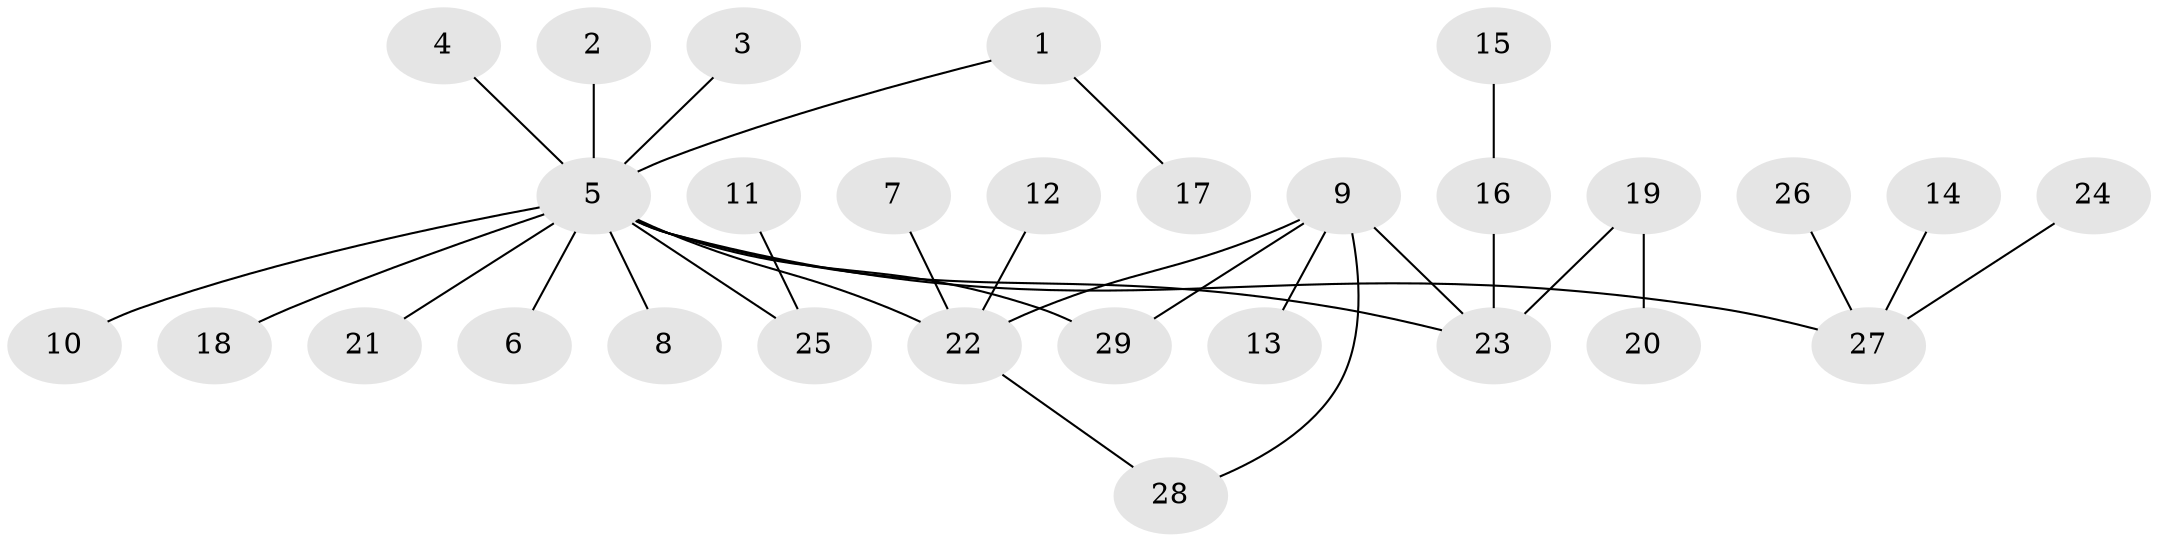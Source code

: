 // original degree distribution, {2: 0.13793103448275862, 16: 0.017241379310344827, 1: 0.6379310344827587, 3: 0.10344827586206896, 4: 0.034482758620689655, 6: 0.05172413793103448, 7: 0.017241379310344827}
// Generated by graph-tools (version 1.1) at 2025/01/03/09/25 03:01:41]
// undirected, 29 vertices, 31 edges
graph export_dot {
graph [start="1"]
  node [color=gray90,style=filled];
  1;
  2;
  3;
  4;
  5;
  6;
  7;
  8;
  9;
  10;
  11;
  12;
  13;
  14;
  15;
  16;
  17;
  18;
  19;
  20;
  21;
  22;
  23;
  24;
  25;
  26;
  27;
  28;
  29;
  1 -- 5 [weight=1.0];
  1 -- 17 [weight=1.0];
  2 -- 5 [weight=1.0];
  3 -- 5 [weight=1.0];
  4 -- 5 [weight=1.0];
  5 -- 6 [weight=1.0];
  5 -- 8 [weight=1.0];
  5 -- 10 [weight=1.0];
  5 -- 18 [weight=1.0];
  5 -- 21 [weight=1.0];
  5 -- 22 [weight=1.0];
  5 -- 23 [weight=1.0];
  5 -- 25 [weight=1.0];
  5 -- 27 [weight=1.0];
  5 -- 29 [weight=1.0];
  7 -- 22 [weight=1.0];
  9 -- 13 [weight=1.0];
  9 -- 22 [weight=1.0];
  9 -- 23 [weight=1.0];
  9 -- 28 [weight=1.0];
  9 -- 29 [weight=1.0];
  11 -- 25 [weight=1.0];
  12 -- 22 [weight=1.0];
  14 -- 27 [weight=1.0];
  15 -- 16 [weight=1.0];
  16 -- 23 [weight=1.0];
  19 -- 20 [weight=1.0];
  19 -- 23 [weight=1.0];
  22 -- 28 [weight=1.0];
  24 -- 27 [weight=1.0];
  26 -- 27 [weight=1.0];
}
